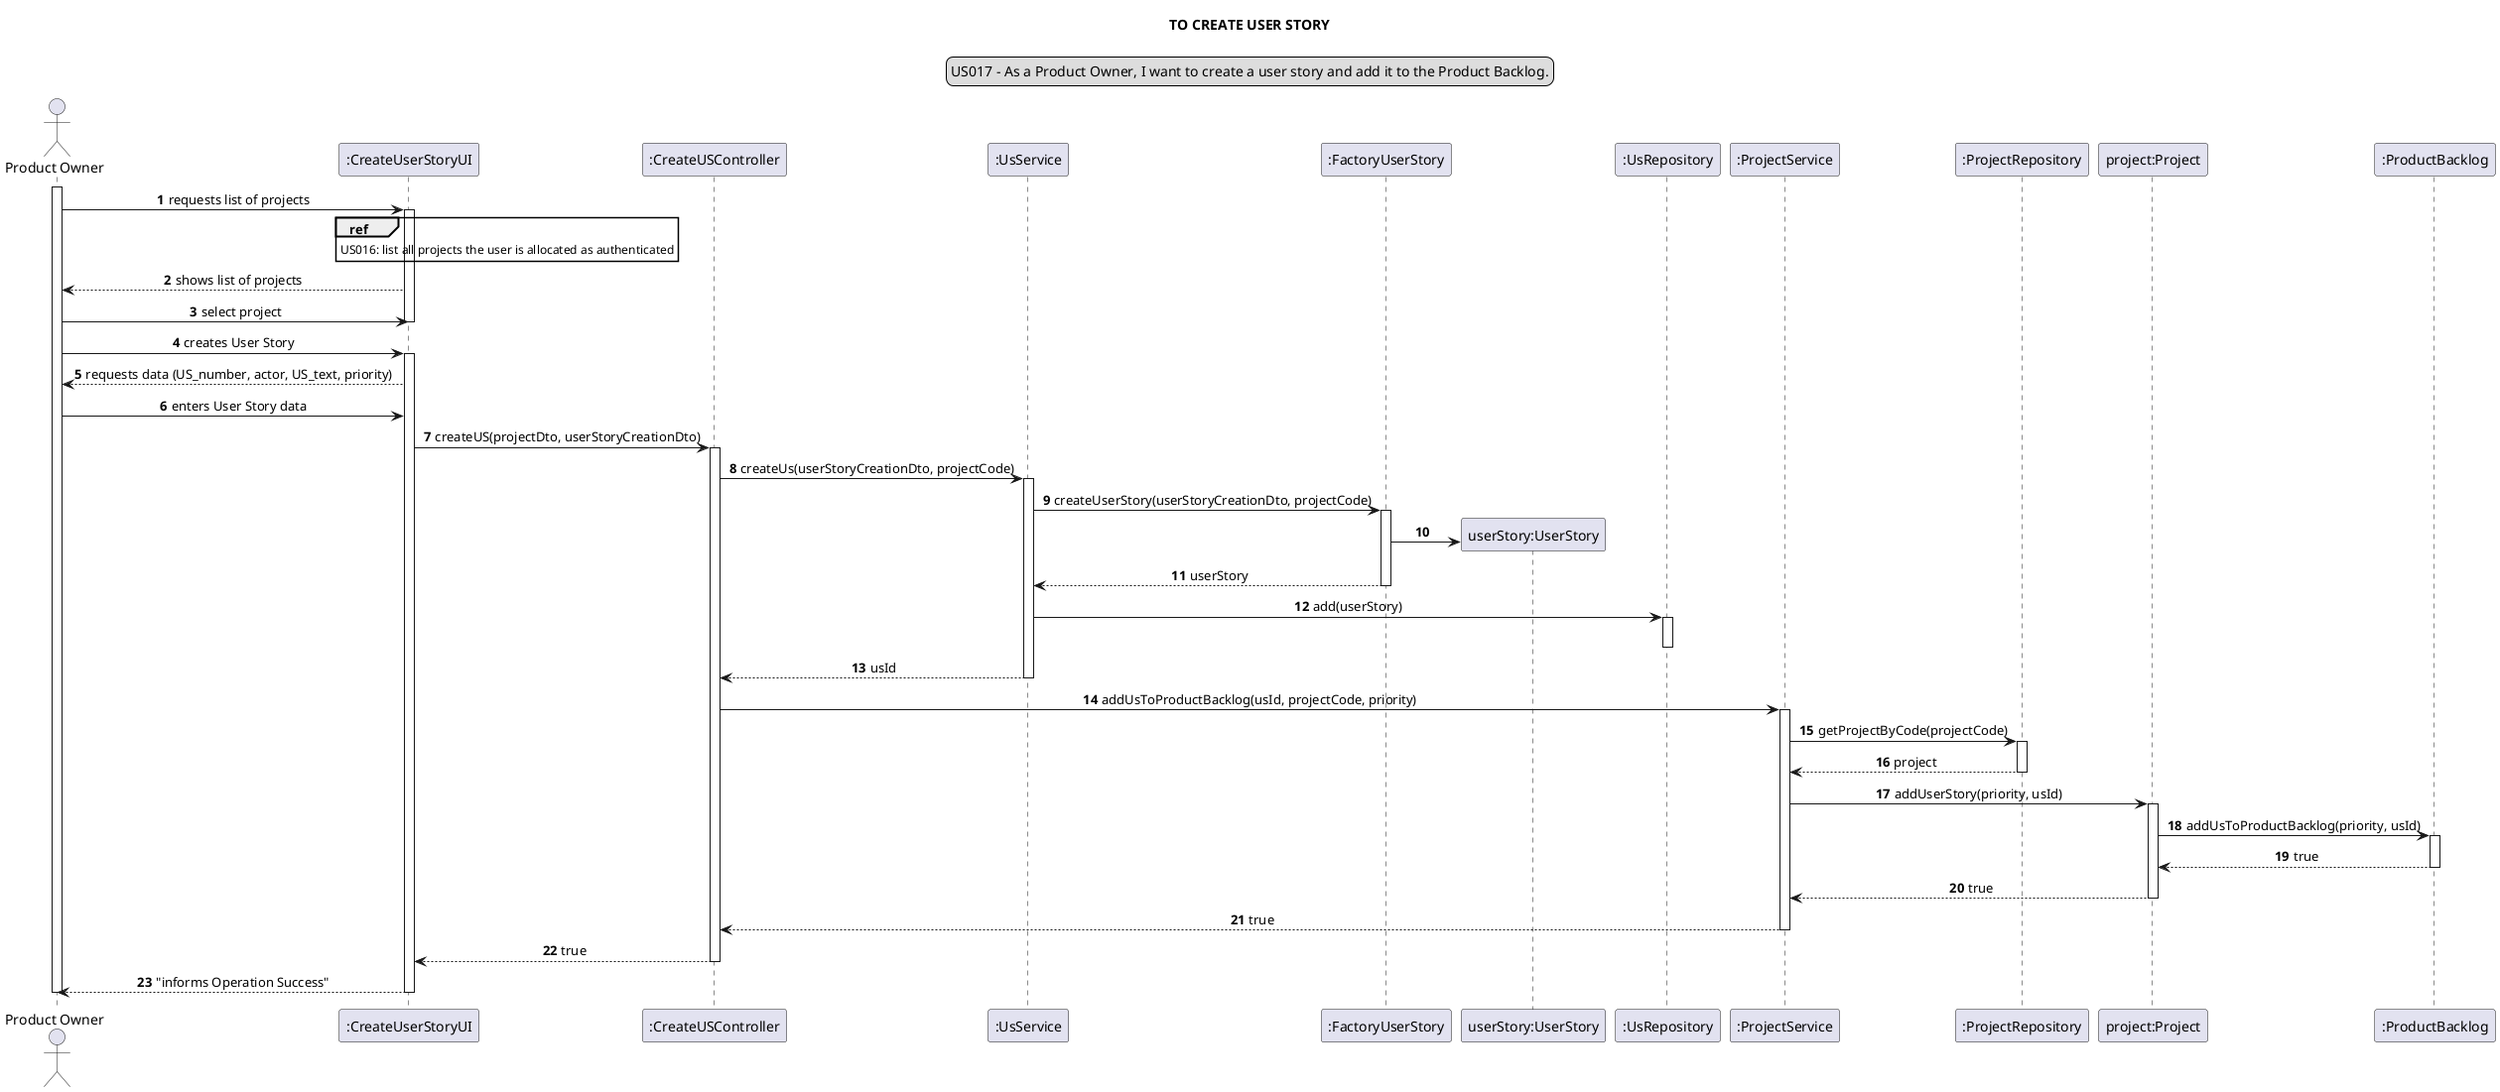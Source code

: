 @startuml
skinparam sequenceMessageAlign center
title TO CREATE USER STORY
legend top
US017 - As a Product Owner, I want to create a user story and add it to the Product Backlog.
end legend
autonumber
actor "Product Owner" as product
participant ":CreateUserStoryUI" as ui
participant ":CreateUSController" as controller
participant ":UsService" as service
participant ":FactoryUserStory" as factory
participant "userStory:UserStory" as userStory
participant ":UsRepository" as usrep
participant ":ProjectService" as pservice
participant ":ProjectRepository" as pr
participant "project:Project" as project
participant ":ProductBacklog" as pbacklog



activate product
product -> ui : requests list of projects
activate ui
ref over ui: US016: list all projects the user is allocated as authenticated
ui --> product: shows list of projects
product -> ui : select project
deactivate ui
product -> ui : creates User Story
activate ui
ui --> product: requests data (US_number, actor, US_text, priority)
product -> ui: enters User Story data
ui -> controller: createUS(projectDto, userStoryCreationDto)
activate controller
controller -> service:createUs(userStoryCreationDto, projectCode)
activate service

service -> factory: createUserStory(userStoryCreationDto, projectCode)
activate factory
create userStory
factory -> userStory
factory --> service: userStory
deactivate factory
service -> usrep: add(userStory)
activate usrep
deactivate usrep
service --> controller: usId
deactivate service
controller -> pservice: addUsToProductBacklog(usId, projectCode, priority)
activate pservice
pservice -> pr: getProjectByCode(projectCode)
activate pr
pr --> pservice: project
deactivate pr

pservice -> project: addUserStory(priority, usId)
activate project
project -> pbacklog : addUsToProductBacklog(priority, usId)
activate pbacklog
pbacklog --> project : true
deactivate
project --> pservice: true
deactivate
deactivate pbacklog
pservice --> controller : true
deactivate pservice
controller --> ui: true
deactivate controller
ui --> product: "informs Operation Success"
deactivate ui
deactivate product
@enduml